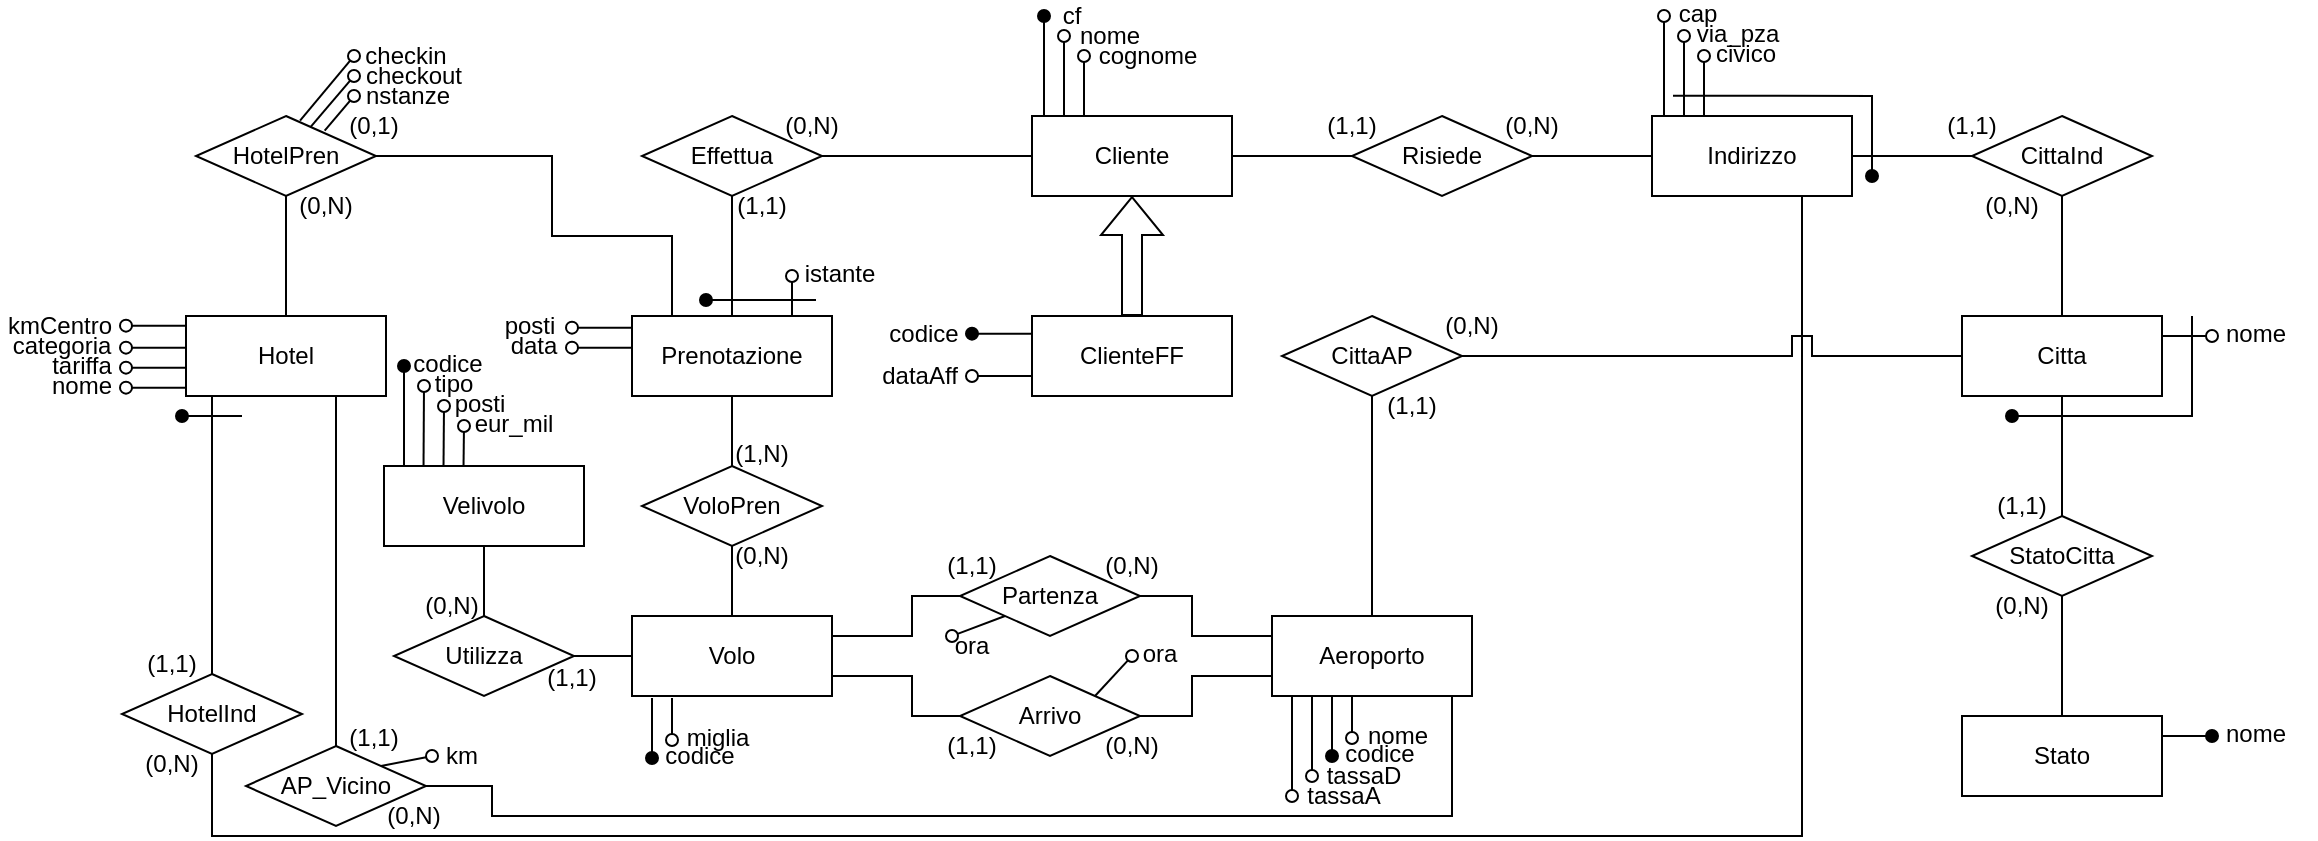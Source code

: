 <mxfile version="24.2.5" type="device">
  <diagram name="Pagina-1" id="si0wQ0l1tiX7Fm2jgNS1">
    <mxGraphModel dx="574" dy="336" grid="1" gridSize="10" guides="1" tooltips="1" connect="1" arrows="1" fold="1" page="1" pageScale="1" pageWidth="1169" pageHeight="827" math="0" shadow="0">
      <root>
        <mxCell id="0" />
        <mxCell id="1" parent="0" />
        <mxCell id="59N4v2ahyxZkwCQFcbo--1" value="Cliente" style="whiteSpace=wrap;html=1;align=center;" parent="1" vertex="1">
          <mxGeometry x="520" y="240" width="100" height="40" as="geometry" />
        </mxCell>
        <mxCell id="59N4v2ahyxZkwCQFcbo--2" value="ClienteFF" style="whiteSpace=wrap;html=1;align=center;" parent="1" vertex="1">
          <mxGeometry x="520" y="340" width="100" height="40" as="geometry" />
        </mxCell>
        <mxCell id="59N4v2ahyxZkwCQFcbo--3" value="" style="shape=flexArrow;endArrow=classic;html=1;rounded=0;exitX=0.5;exitY=0;exitDx=0;exitDy=0;entryX=0.5;entryY=1;entryDx=0;entryDy=0;" parent="1" source="59N4v2ahyxZkwCQFcbo--2" target="59N4v2ahyxZkwCQFcbo--1" edge="1">
          <mxGeometry width="50" height="50" relative="1" as="geometry">
            <mxPoint x="560" y="460" as="sourcePoint" />
            <mxPoint x="610" y="410" as="targetPoint" />
          </mxGeometry>
        </mxCell>
        <mxCell id="59N4v2ahyxZkwCQFcbo--4" value="" style="endArrow=oval;html=1;rounded=0;endFill=1;" parent="1" edge="1">
          <mxGeometry width="50" height="50" relative="1" as="geometry">
            <mxPoint x="526" y="240" as="sourcePoint" />
            <mxPoint x="526" y="190" as="targetPoint" />
          </mxGeometry>
        </mxCell>
        <mxCell id="59N4v2ahyxZkwCQFcbo--5" value="" style="endArrow=oval;html=1;rounded=0;endFill=0;" parent="1" edge="1">
          <mxGeometry width="50" height="50" relative="1" as="geometry">
            <mxPoint x="536" y="240" as="sourcePoint" />
            <mxPoint x="536" y="200" as="targetPoint" />
          </mxGeometry>
        </mxCell>
        <mxCell id="59N4v2ahyxZkwCQFcbo--6" value="" style="endArrow=oval;html=1;rounded=0;endFill=0;" parent="1" edge="1">
          <mxGeometry width="50" height="50" relative="1" as="geometry">
            <mxPoint x="546" y="240" as="sourcePoint" />
            <mxPoint x="546" y="210" as="targetPoint" />
          </mxGeometry>
        </mxCell>
        <mxCell id="59N4v2ahyxZkwCQFcbo--7" value="cf" style="text;html=1;align=center;verticalAlign=middle;whiteSpace=wrap;rounded=0;" parent="1" vertex="1">
          <mxGeometry x="510" y="185" width="60" height="10" as="geometry" />
        </mxCell>
        <mxCell id="59N4v2ahyxZkwCQFcbo--8" value="nome" style="text;html=1;align=center;verticalAlign=middle;whiteSpace=wrap;rounded=0;" parent="1" vertex="1">
          <mxGeometry x="529" y="195" width="60" height="10" as="geometry" />
        </mxCell>
        <mxCell id="59N4v2ahyxZkwCQFcbo--9" value="cognome" style="text;html=1;align=center;verticalAlign=middle;whiteSpace=wrap;rounded=0;" parent="1" vertex="1">
          <mxGeometry x="548" y="205" width="60" height="10" as="geometry" />
        </mxCell>
        <mxCell id="59N4v2ahyxZkwCQFcbo--10" value="Indirizzo" style="whiteSpace=wrap;html=1;align=center;" parent="1" vertex="1">
          <mxGeometry x="830" y="240" width="100" height="40" as="geometry" />
        </mxCell>
        <mxCell id="59N4v2ahyxZkwCQFcbo--11" value="Risiede" style="shape=rhombus;perimeter=rhombusPerimeter;whiteSpace=wrap;html=1;align=center;" parent="1" vertex="1">
          <mxGeometry x="680" y="240" width="90" height="40" as="geometry" />
        </mxCell>
        <mxCell id="59N4v2ahyxZkwCQFcbo--15" value="" style="endArrow=none;html=1;rounded=0;exitX=1;exitY=0.5;exitDx=0;exitDy=0;exitPerimeter=0;entryX=0;entryY=0.5;entryDx=0;entryDy=0;entryPerimeter=0;" parent="1" source="59N4v2ahyxZkwCQFcbo--1" target="59N4v2ahyxZkwCQFcbo--11" edge="1">
          <mxGeometry width="50" height="50" relative="1" as="geometry">
            <mxPoint x="650" y="280" as="sourcePoint" />
            <mxPoint x="700" y="230" as="targetPoint" />
          </mxGeometry>
        </mxCell>
        <mxCell id="59N4v2ahyxZkwCQFcbo--16" value="" style="endArrow=none;html=1;rounded=0;entryX=0;entryY=0.5;entryDx=0;entryDy=0;entryPerimeter=0;exitX=1;exitY=0.5;exitDx=0;exitDy=0;exitPerimeter=0;" parent="1" source="59N4v2ahyxZkwCQFcbo--11" target="59N4v2ahyxZkwCQFcbo--10" edge="1">
          <mxGeometry width="50" height="50" relative="1" as="geometry">
            <mxPoint x="690" y="270" as="sourcePoint" />
            <mxPoint x="740" y="220" as="targetPoint" />
          </mxGeometry>
        </mxCell>
        <mxCell id="59N4v2ahyxZkwCQFcbo--17" value="(1,1)" style="text;html=1;align=center;verticalAlign=middle;whiteSpace=wrap;rounded=0;" parent="1" vertex="1">
          <mxGeometry x="650" y="240" width="60" height="10" as="geometry" />
        </mxCell>
        <mxCell id="59N4v2ahyxZkwCQFcbo--19" value="(0,N)" style="text;html=1;align=center;verticalAlign=middle;whiteSpace=wrap;rounded=0;" parent="1" vertex="1">
          <mxGeometry x="740" y="240" width="60" height="10" as="geometry" />
        </mxCell>
        <mxCell id="59N4v2ahyxZkwCQFcbo--20" value="" style="endArrow=oval;html=1;rounded=0;endFill=0;" parent="1" edge="1">
          <mxGeometry width="50" height="50" relative="1" as="geometry">
            <mxPoint x="836" y="240" as="sourcePoint" />
            <mxPoint x="836" y="190" as="targetPoint" />
          </mxGeometry>
        </mxCell>
        <mxCell id="59N4v2ahyxZkwCQFcbo--21" value="" style="endArrow=oval;html=1;rounded=0;endFill=0;" parent="1" edge="1">
          <mxGeometry width="50" height="50" relative="1" as="geometry">
            <mxPoint x="846" y="240" as="sourcePoint" />
            <mxPoint x="846" y="200" as="targetPoint" />
          </mxGeometry>
        </mxCell>
        <mxCell id="59N4v2ahyxZkwCQFcbo--22" value="" style="endArrow=oval;html=1;rounded=0;endFill=0;" parent="1" edge="1">
          <mxGeometry width="50" height="50" relative="1" as="geometry">
            <mxPoint x="856" y="240" as="sourcePoint" />
            <mxPoint x="856" y="210" as="targetPoint" />
          </mxGeometry>
        </mxCell>
        <mxCell id="59N4v2ahyxZkwCQFcbo--23" value="via_pza" style="text;html=1;align=center;verticalAlign=middle;whiteSpace=wrap;rounded=0;" parent="1" vertex="1">
          <mxGeometry x="843" y="194" width="60" height="10" as="geometry" />
        </mxCell>
        <mxCell id="59N4v2ahyxZkwCQFcbo--24" value="civico" style="text;html=1;align=center;verticalAlign=middle;whiteSpace=wrap;rounded=0;" parent="1" vertex="1">
          <mxGeometry x="847" y="204" width="60" height="10" as="geometry" />
        </mxCell>
        <mxCell id="59N4v2ahyxZkwCQFcbo--25" value="cap" style="text;html=1;align=center;verticalAlign=middle;whiteSpace=wrap;rounded=0;" parent="1" vertex="1">
          <mxGeometry x="823" y="184" width="60" height="10" as="geometry" />
        </mxCell>
        <mxCell id="59N4v2ahyxZkwCQFcbo--26" value="CittaInd" style="shape=rhombus;perimeter=rhombusPerimeter;whiteSpace=wrap;html=1;align=center;" parent="1" vertex="1">
          <mxGeometry x="990" y="240" width="90" height="40" as="geometry" />
        </mxCell>
        <mxCell id="59N4v2ahyxZkwCQFcbo--27" value="Citta" style="whiteSpace=wrap;html=1;align=center;" parent="1" vertex="1">
          <mxGeometry x="985" y="340" width="100" height="40" as="geometry" />
        </mxCell>
        <mxCell id="59N4v2ahyxZkwCQFcbo--28" value="" style="endArrow=oval;html=1;rounded=0;endFill=0;exitX=1;exitY=0.25;exitDx=0;exitDy=0;" parent="1" source="59N4v2ahyxZkwCQFcbo--27" edge="1">
          <mxGeometry width="50" height="50" relative="1" as="geometry">
            <mxPoint x="1110" y="380" as="sourcePoint" />
            <mxPoint x="1110" y="350" as="targetPoint" />
          </mxGeometry>
        </mxCell>
        <mxCell id="59N4v2ahyxZkwCQFcbo--29" value="nome" style="text;html=1;align=center;verticalAlign=middle;whiteSpace=wrap;rounded=0;" parent="1" vertex="1">
          <mxGeometry x="1102" y="344" width="60" height="10" as="geometry" />
        </mxCell>
        <mxCell id="59N4v2ahyxZkwCQFcbo--30" value="StatoCitta" style="shape=rhombus;perimeter=rhombusPerimeter;whiteSpace=wrap;html=1;align=center;" parent="1" vertex="1">
          <mxGeometry x="990" y="440" width="90" height="40" as="geometry" />
        </mxCell>
        <mxCell id="59N4v2ahyxZkwCQFcbo--32" value="Stato" style="whiteSpace=wrap;html=1;align=center;" parent="1" vertex="1">
          <mxGeometry x="985" y="540" width="100" height="40" as="geometry" />
        </mxCell>
        <mxCell id="59N4v2ahyxZkwCQFcbo--33" value="" style="endArrow=oval;html=1;rounded=0;endFill=1;exitX=1;exitY=0.25;exitDx=0;exitDy=0;" parent="1" source="59N4v2ahyxZkwCQFcbo--32" edge="1">
          <mxGeometry width="50" height="50" relative="1" as="geometry">
            <mxPoint x="1110" y="580" as="sourcePoint" />
            <mxPoint x="1110" y="550" as="targetPoint" />
          </mxGeometry>
        </mxCell>
        <mxCell id="59N4v2ahyxZkwCQFcbo--34" value="nome" style="text;html=1;align=center;verticalAlign=middle;whiteSpace=wrap;rounded=0;" parent="1" vertex="1">
          <mxGeometry x="1102" y="544" width="60" height="10" as="geometry" />
        </mxCell>
        <mxCell id="59N4v2ahyxZkwCQFcbo--35" value="" style="endArrow=none;html=1;rounded=0;entryX=0.5;entryY=1;entryDx=0;entryDy=0;exitX=0.5;exitY=0;exitDx=0;exitDy=0;exitPerimeter=0;" parent="1" source="59N4v2ahyxZkwCQFcbo--30" target="59N4v2ahyxZkwCQFcbo--27" edge="1">
          <mxGeometry width="50" height="50" relative="1" as="geometry">
            <mxPoint x="920" y="490" as="sourcePoint" />
            <mxPoint x="1035" y="400" as="targetPoint" />
          </mxGeometry>
        </mxCell>
        <mxCell id="59N4v2ahyxZkwCQFcbo--36" value="" style="endArrow=none;html=1;rounded=0;entryX=0.5;entryY=1;entryDx=0;entryDy=0;exitX=0.5;exitY=0;exitDx=0;exitDy=0;exitPerimeter=0;" parent="1" edge="1">
          <mxGeometry width="50" height="50" relative="1" as="geometry">
            <mxPoint x="1035" y="540" as="sourcePoint" />
            <mxPoint x="1035" y="480" as="targetPoint" />
          </mxGeometry>
        </mxCell>
        <mxCell id="59N4v2ahyxZkwCQFcbo--37" value="" style="endArrow=none;html=1;rounded=0;entryX=0;entryY=0.5;entryDx=0;entryDy=0;entryPerimeter=0;exitX=1;exitY=0.5;exitDx=0;exitDy=0;" parent="1" source="59N4v2ahyxZkwCQFcbo--10" target="59N4v2ahyxZkwCQFcbo--26" edge="1">
          <mxGeometry width="50" height="50" relative="1" as="geometry">
            <mxPoint x="880" y="350" as="sourcePoint" />
            <mxPoint x="930" y="300" as="targetPoint" />
          </mxGeometry>
        </mxCell>
        <mxCell id="59N4v2ahyxZkwCQFcbo--38" value="" style="endArrow=none;html=1;rounded=0;entryX=0.5;entryY=1;entryDx=0;entryDy=0;exitX=0.5;exitY=0;exitDx=0;exitDy=0;" parent="1" source="59N4v2ahyxZkwCQFcbo--27" target="59N4v2ahyxZkwCQFcbo--26" edge="1">
          <mxGeometry width="50" height="50" relative="1" as="geometry">
            <mxPoint x="940" y="270" as="sourcePoint" />
            <mxPoint x="1000" y="270" as="targetPoint" />
          </mxGeometry>
        </mxCell>
        <mxCell id="59N4v2ahyxZkwCQFcbo--39" value="(1,1)" style="text;html=1;align=center;verticalAlign=middle;whiteSpace=wrap;rounded=0;" parent="1" vertex="1">
          <mxGeometry x="960" y="240" width="60" height="10" as="geometry" />
        </mxCell>
        <mxCell id="59N4v2ahyxZkwCQFcbo--40" value="(0,N)" style="text;html=1;align=center;verticalAlign=middle;whiteSpace=wrap;rounded=0;" parent="1" vertex="1">
          <mxGeometry x="980" y="280" width="60" height="10" as="geometry" />
        </mxCell>
        <mxCell id="59N4v2ahyxZkwCQFcbo--41" value="(1,1)" style="text;html=1;align=center;verticalAlign=middle;whiteSpace=wrap;rounded=0;" parent="1" vertex="1">
          <mxGeometry x="985" y="430" width="60" height="10" as="geometry" />
        </mxCell>
        <mxCell id="59N4v2ahyxZkwCQFcbo--42" value="(0,N)" style="text;html=1;align=center;verticalAlign=middle;whiteSpace=wrap;rounded=0;" parent="1" vertex="1">
          <mxGeometry x="985" y="480" width="60" height="10" as="geometry" />
        </mxCell>
        <mxCell id="59N4v2ahyxZkwCQFcbo--43" value="" style="endArrow=oval;html=1;rounded=0;endFill=1;" parent="1" edge="1">
          <mxGeometry width="50" height="50" relative="1" as="geometry">
            <mxPoint x="520" y="348.83" as="sourcePoint" />
            <mxPoint x="490" y="348.83" as="targetPoint" />
          </mxGeometry>
        </mxCell>
        <mxCell id="59N4v2ahyxZkwCQFcbo--44" value="" style="endArrow=oval;html=1;rounded=0;endFill=0;" parent="1" edge="1">
          <mxGeometry width="50" height="50" relative="1" as="geometry">
            <mxPoint x="520" y="370" as="sourcePoint" />
            <mxPoint x="490" y="370" as="targetPoint" />
          </mxGeometry>
        </mxCell>
        <mxCell id="59N4v2ahyxZkwCQFcbo--45" value="codice" style="text;html=1;align=center;verticalAlign=middle;whiteSpace=wrap;rounded=0;" parent="1" vertex="1">
          <mxGeometry x="436" y="344" width="60" height="10" as="geometry" />
        </mxCell>
        <mxCell id="59N4v2ahyxZkwCQFcbo--46" value="dataAff" style="text;html=1;align=center;verticalAlign=middle;whiteSpace=wrap;rounded=0;" parent="1" vertex="1">
          <mxGeometry x="434" y="365" width="60" height="10" as="geometry" />
        </mxCell>
        <mxCell id="59N4v2ahyxZkwCQFcbo--47" value="Effettua" style="shape=rhombus;perimeter=rhombusPerimeter;whiteSpace=wrap;html=1;align=center;" parent="1" vertex="1">
          <mxGeometry x="325" y="240" width="90" height="40" as="geometry" />
        </mxCell>
        <mxCell id="59N4v2ahyxZkwCQFcbo--48" value="Prenotazione" style="whiteSpace=wrap;html=1;align=center;" parent="1" vertex="1">
          <mxGeometry x="320" y="340" width="100" height="40" as="geometry" />
        </mxCell>
        <mxCell id="59N4v2ahyxZkwCQFcbo--49" value="" style="endArrow=none;html=1;rounded=0;entryX=0;entryY=0.5;entryDx=0;entryDy=0;entryPerimeter=0;exitX=1;exitY=0.5;exitDx=0;exitDy=0;" parent="1" source="59N4v2ahyxZkwCQFcbo--47" target="59N4v2ahyxZkwCQFcbo--1" edge="1">
          <mxGeometry width="50" height="50" relative="1" as="geometry">
            <mxPoint x="441" y="300" as="sourcePoint" />
            <mxPoint x="491" y="250" as="targetPoint" />
          </mxGeometry>
        </mxCell>
        <mxCell id="59N4v2ahyxZkwCQFcbo--52" value="" style="endArrow=none;html=1;rounded=0;entryX=0.5;entryY=1;entryDx=0;entryDy=0;entryPerimeter=0;exitX=0.5;exitY=0;exitDx=0;exitDy=0;exitPerimeter=0;" parent="1" source="59N4v2ahyxZkwCQFcbo--48" target="59N4v2ahyxZkwCQFcbo--47" edge="1">
          <mxGeometry width="50" height="50" relative="1" as="geometry">
            <mxPoint x="460" y="340" as="sourcePoint" />
            <mxPoint x="450" y="290" as="targetPoint" />
          </mxGeometry>
        </mxCell>
        <mxCell id="59N4v2ahyxZkwCQFcbo--53" value="" style="endArrow=oval;html=1;rounded=0;endFill=0;" parent="1" edge="1">
          <mxGeometry width="50" height="50" relative="1" as="geometry">
            <mxPoint x="400" y="340" as="sourcePoint" />
            <mxPoint x="400" y="320" as="targetPoint" />
          </mxGeometry>
        </mxCell>
        <mxCell id="59N4v2ahyxZkwCQFcbo--54" value="istante" style="text;html=1;align=center;verticalAlign=middle;whiteSpace=wrap;rounded=0;" parent="1" vertex="1">
          <mxGeometry x="394" y="314" width="60" height="10" as="geometry" />
        </mxCell>
        <mxCell id="59N4v2ahyxZkwCQFcbo--55" value="" style="endArrow=oval;html=1;rounded=0;endFill=0;" parent="1" edge="1">
          <mxGeometry width="50" height="50" relative="1" as="geometry">
            <mxPoint x="320" y="345.83" as="sourcePoint" />
            <mxPoint x="290" y="345.83" as="targetPoint" />
          </mxGeometry>
        </mxCell>
        <mxCell id="59N4v2ahyxZkwCQFcbo--56" value="posti" style="text;html=1;align=center;verticalAlign=middle;whiteSpace=wrap;rounded=0;" parent="1" vertex="1">
          <mxGeometry x="239" y="340" width="60" height="10" as="geometry" />
        </mxCell>
        <mxCell id="59N4v2ahyxZkwCQFcbo--57" value="" style="endArrow=oval;html=1;rounded=0;endFill=0;" parent="1" edge="1">
          <mxGeometry width="50" height="50" relative="1" as="geometry">
            <mxPoint x="320" y="355.83" as="sourcePoint" />
            <mxPoint x="290" y="355.83" as="targetPoint" />
          </mxGeometry>
        </mxCell>
        <mxCell id="59N4v2ahyxZkwCQFcbo--58" value="data" style="text;html=1;align=center;verticalAlign=middle;whiteSpace=wrap;rounded=0;" parent="1" vertex="1">
          <mxGeometry x="241" y="350" width="60" height="10" as="geometry" />
        </mxCell>
        <mxCell id="59N4v2ahyxZkwCQFcbo--59" value="(0,N)" style="text;html=1;align=center;verticalAlign=middle;whiteSpace=wrap;rounded=0;" parent="1" vertex="1">
          <mxGeometry x="380" y="240" width="60" height="10" as="geometry" />
        </mxCell>
        <mxCell id="59N4v2ahyxZkwCQFcbo--60" value="(1,1)" style="text;html=1;align=center;verticalAlign=middle;whiteSpace=wrap;rounded=0;" parent="1" vertex="1">
          <mxGeometry x="355" y="280" width="60" height="10" as="geometry" />
        </mxCell>
        <mxCell id="59N4v2ahyxZkwCQFcbo--61" value="HotelPren" style="shape=rhombus;perimeter=rhombusPerimeter;whiteSpace=wrap;html=1;align=center;" parent="1" vertex="1">
          <mxGeometry x="102" y="240" width="90" height="40" as="geometry" />
        </mxCell>
        <mxCell id="59N4v2ahyxZkwCQFcbo--65" value="" style="endArrow=none;html=1;rounded=0;entryX=0.2;entryY=0;entryDx=0;entryDy=0;entryPerimeter=0;exitX=0.989;exitY=0.5;exitDx=0;exitDy=0;exitPerimeter=0;" parent="1" source="59N4v2ahyxZkwCQFcbo--61" target="59N4v2ahyxZkwCQFcbo--48" edge="1">
          <mxGeometry width="50" height="50" relative="1" as="geometry">
            <mxPoint x="250" y="260" as="sourcePoint" />
            <mxPoint x="300" y="260" as="targetPoint" />
            <Array as="points">
              <mxPoint x="280" y="260" />
              <mxPoint x="280" y="300" />
              <mxPoint x="340" y="300" />
            </Array>
          </mxGeometry>
        </mxCell>
        <mxCell id="59N4v2ahyxZkwCQFcbo--66" value="" style="endArrow=oval;html=1;rounded=0;endFill=0;" parent="1" source="59N4v2ahyxZkwCQFcbo--61" edge="1">
          <mxGeometry width="50" height="50" relative="1" as="geometry">
            <mxPoint x="217" y="215" as="sourcePoint" />
            <mxPoint x="181" y="220" as="targetPoint" />
          </mxGeometry>
        </mxCell>
        <mxCell id="59N4v2ahyxZkwCQFcbo--67" value="" style="endArrow=oval;html=1;rounded=0;endFill=0;exitX=0.715;exitY=0.183;exitDx=0;exitDy=0;exitPerimeter=0;" parent="1" source="59N4v2ahyxZkwCQFcbo--61" edge="1">
          <mxGeometry width="50" height="50" relative="1" as="geometry">
            <mxPoint x="237" y="205.0" as="sourcePoint" />
            <mxPoint x="181" y="230" as="targetPoint" />
          </mxGeometry>
        </mxCell>
        <mxCell id="59N4v2ahyxZkwCQFcbo--68" value="" style="endArrow=oval;html=1;rounded=0;endFill=0;exitX=0.578;exitY=0.058;exitDx=0;exitDy=0;exitPerimeter=0;" parent="1" source="59N4v2ahyxZkwCQFcbo--61" edge="1">
          <mxGeometry width="50" height="50" relative="1" as="geometry">
            <mxPoint x="169" y="255" as="sourcePoint" />
            <mxPoint x="181" y="210" as="targetPoint" />
          </mxGeometry>
        </mxCell>
        <mxCell id="59N4v2ahyxZkwCQFcbo--69" value="checkin" style="text;html=1;align=center;verticalAlign=middle;whiteSpace=wrap;rounded=0;" parent="1" vertex="1">
          <mxGeometry x="177" y="205" width="60" height="10" as="geometry" />
        </mxCell>
        <mxCell id="59N4v2ahyxZkwCQFcbo--70" value="checkout" style="text;html=1;align=center;verticalAlign=middle;whiteSpace=wrap;rounded=0;" parent="1" vertex="1">
          <mxGeometry x="181" y="215" width="60" height="10" as="geometry" />
        </mxCell>
        <mxCell id="59N4v2ahyxZkwCQFcbo--71" value="nstanze" style="text;html=1;align=center;verticalAlign=middle;whiteSpace=wrap;rounded=0;" parent="1" vertex="1">
          <mxGeometry x="178" y="225" width="60" height="10" as="geometry" />
        </mxCell>
        <mxCell id="59N4v2ahyxZkwCQFcbo--72" value="(0,1)" style="text;html=1;align=center;verticalAlign=middle;whiteSpace=wrap;rounded=0;" parent="1" vertex="1">
          <mxGeometry x="161" y="240" width="60" height="10" as="geometry" />
        </mxCell>
        <mxCell id="59N4v2ahyxZkwCQFcbo--73" value="Hotel" style="whiteSpace=wrap;html=1;align=center;" parent="1" vertex="1">
          <mxGeometry x="97" y="340" width="100" height="40" as="geometry" />
        </mxCell>
        <mxCell id="59N4v2ahyxZkwCQFcbo--75" value="(0,N)" style="text;html=1;align=center;verticalAlign=middle;whiteSpace=wrap;rounded=0;" parent="1" vertex="1">
          <mxGeometry x="137" y="280" width="60" height="10" as="geometry" />
        </mxCell>
        <mxCell id="59N4v2ahyxZkwCQFcbo--76" value="" style="endArrow=none;html=1;rounded=0;entryX=0.5;entryY=1;entryDx=0;entryDy=0;exitX=0.5;exitY=0;exitDx=0;exitDy=0;" parent="1" source="59N4v2ahyxZkwCQFcbo--73" target="59N4v2ahyxZkwCQFcbo--61" edge="1">
          <mxGeometry width="50" height="50" relative="1" as="geometry">
            <mxPoint x="167" y="320" as="sourcePoint" />
            <mxPoint x="217" y="270" as="targetPoint" />
          </mxGeometry>
        </mxCell>
        <mxCell id="59N4v2ahyxZkwCQFcbo--77" value="" style="endArrow=oval;html=1;rounded=0;endFill=0;" parent="1" edge="1">
          <mxGeometry width="50" height="50" relative="1" as="geometry">
            <mxPoint x="97" y="344.83" as="sourcePoint" />
            <mxPoint x="67" y="344.83" as="targetPoint" />
          </mxGeometry>
        </mxCell>
        <mxCell id="59N4v2ahyxZkwCQFcbo--78" value="nome" style="text;html=1;align=center;verticalAlign=middle;whiteSpace=wrap;rounded=0;" parent="1" vertex="1">
          <mxGeometry x="15" y="370" width="60" height="10" as="geometry" />
        </mxCell>
        <mxCell id="59N4v2ahyxZkwCQFcbo--79" value="" style="endArrow=oval;html=1;rounded=0;endFill=0;" parent="1" edge="1">
          <mxGeometry width="50" height="50" relative="1" as="geometry">
            <mxPoint x="97" y="355.83" as="sourcePoint" />
            <mxPoint x="67" y="355.83" as="targetPoint" />
          </mxGeometry>
        </mxCell>
        <mxCell id="59N4v2ahyxZkwCQFcbo--80" value="categoria" style="text;html=1;align=center;verticalAlign=middle;whiteSpace=wrap;rounded=0;" parent="1" vertex="1">
          <mxGeometry x="5" y="350" width="60" height="10" as="geometry" />
        </mxCell>
        <mxCell id="59N4v2ahyxZkwCQFcbo--81" value="" style="endArrow=oval;html=1;rounded=0;endFill=0;" parent="1" edge="1">
          <mxGeometry width="50" height="50" relative="1" as="geometry">
            <mxPoint x="97" y="365.83" as="sourcePoint" />
            <mxPoint x="67" y="365.83" as="targetPoint" />
          </mxGeometry>
        </mxCell>
        <mxCell id="59N4v2ahyxZkwCQFcbo--82" value="tariffa" style="text;html=1;align=center;verticalAlign=middle;whiteSpace=wrap;rounded=0;" parent="1" vertex="1">
          <mxGeometry x="15" y="360" width="60" height="10" as="geometry" />
        </mxCell>
        <mxCell id="59N4v2ahyxZkwCQFcbo--83" value="" style="endArrow=oval;html=1;rounded=0;endFill=0;" parent="1" edge="1">
          <mxGeometry width="50" height="50" relative="1" as="geometry">
            <mxPoint x="97" y="375.83" as="sourcePoint" />
            <mxPoint x="67" y="375.83" as="targetPoint" />
          </mxGeometry>
        </mxCell>
        <mxCell id="59N4v2ahyxZkwCQFcbo--84" value="kmCentro" style="text;html=1;align=center;verticalAlign=middle;whiteSpace=wrap;rounded=0;" parent="1" vertex="1">
          <mxGeometry x="4" y="340" width="60" height="10" as="geometry" />
        </mxCell>
        <mxCell id="59N4v2ahyxZkwCQFcbo--85" value="HotelInd" style="shape=rhombus;perimeter=rhombusPerimeter;whiteSpace=wrap;html=1;align=center;" parent="1" vertex="1">
          <mxGeometry x="65" y="519" width="90" height="40" as="geometry" />
        </mxCell>
        <mxCell id="59N4v2ahyxZkwCQFcbo--87" value="" style="endArrow=none;html=1;rounded=0;entryX=0.5;entryY=0;entryDx=0;entryDy=0;exitX=0.13;exitY=1;exitDx=0;exitDy=0;exitPerimeter=0;" parent="1" source="59N4v2ahyxZkwCQFcbo--73" target="59N4v2ahyxZkwCQFcbo--85" edge="1">
          <mxGeometry width="50" height="50" relative="1" as="geometry">
            <mxPoint x="139" y="390" as="sourcePoint" />
            <mxPoint x="510" y="350" as="targetPoint" />
          </mxGeometry>
        </mxCell>
        <mxCell id="59N4v2ahyxZkwCQFcbo--88" value="" style="endArrow=none;html=1;rounded=0;entryX=0.75;entryY=1;entryDx=0;entryDy=0;exitX=0.5;exitY=1;exitDx=0;exitDy=0;" parent="1" edge="1">
          <mxGeometry width="50" height="50" relative="1" as="geometry">
            <mxPoint x="110" y="559" as="sourcePoint" />
            <mxPoint x="905" y="280" as="targetPoint" />
            <Array as="points">
              <mxPoint x="110" y="600" />
              <mxPoint x="905" y="600" />
            </Array>
          </mxGeometry>
        </mxCell>
        <mxCell id="59N4v2ahyxZkwCQFcbo--89" value="(0,N)" style="text;html=1;align=center;verticalAlign=middle;whiteSpace=wrap;rounded=0;" parent="1" vertex="1">
          <mxGeometry x="60" y="559" width="60" height="10" as="geometry" />
        </mxCell>
        <mxCell id="59N4v2ahyxZkwCQFcbo--90" value="(1,1)" style="text;html=1;align=center;verticalAlign=middle;whiteSpace=wrap;rounded=0;" parent="1" vertex="1">
          <mxGeometry x="60" y="509" width="60" height="10" as="geometry" />
        </mxCell>
        <mxCell id="59N4v2ahyxZkwCQFcbo--91" value="Volo" style="whiteSpace=wrap;html=1;align=center;" parent="1" vertex="1">
          <mxGeometry x="320" y="490" width="100" height="40" as="geometry" />
        </mxCell>
        <mxCell id="59N4v2ahyxZkwCQFcbo--92" value="VoloPren" style="shape=rhombus;perimeter=rhombusPerimeter;whiteSpace=wrap;html=1;align=center;" parent="1" vertex="1">
          <mxGeometry x="325" y="415" width="90" height="40" as="geometry" />
        </mxCell>
        <mxCell id="59N4v2ahyxZkwCQFcbo--93" value="" style="endArrow=none;html=1;rounded=0;exitX=0.5;exitY=0;exitDx=0;exitDy=0;entryX=0.5;entryY=1;entryDx=0;entryDy=0;" parent="1" source="59N4v2ahyxZkwCQFcbo--92" target="59N4v2ahyxZkwCQFcbo--48" edge="1">
          <mxGeometry width="50" height="50" relative="1" as="geometry">
            <mxPoint x="360" y="420" as="sourcePoint" />
            <mxPoint x="410" y="370" as="targetPoint" />
          </mxGeometry>
        </mxCell>
        <mxCell id="59N4v2ahyxZkwCQFcbo--94" value="" style="endArrow=none;html=1;rounded=0;exitX=0.5;exitY=0;exitDx=0;exitDy=0;entryX=0.5;entryY=1;entryDx=0;entryDy=0;" parent="1" source="59N4v2ahyxZkwCQFcbo--91" target="59N4v2ahyxZkwCQFcbo--92" edge="1">
          <mxGeometry width="50" height="50" relative="1" as="geometry">
            <mxPoint x="380" y="425" as="sourcePoint" />
            <mxPoint x="380" y="390" as="targetPoint" />
          </mxGeometry>
        </mxCell>
        <mxCell id="59N4v2ahyxZkwCQFcbo--95" value="(1,N)" style="text;html=1;align=center;verticalAlign=middle;whiteSpace=wrap;rounded=0;" parent="1" vertex="1">
          <mxGeometry x="355" y="404" width="60" height="10" as="geometry" />
        </mxCell>
        <mxCell id="59N4v2ahyxZkwCQFcbo--96" value="(0,N)" style="text;html=1;align=center;verticalAlign=middle;whiteSpace=wrap;rounded=0;" parent="1" vertex="1">
          <mxGeometry x="355" y="455" width="60" height="10" as="geometry" />
        </mxCell>
        <mxCell id="59N4v2ahyxZkwCQFcbo--97" value="Velivolo" style="whiteSpace=wrap;html=1;align=center;" parent="1" vertex="1">
          <mxGeometry x="196" y="415" width="100" height="40" as="geometry" />
        </mxCell>
        <mxCell id="59N4v2ahyxZkwCQFcbo--98" value="Utilizza" style="shape=rhombus;perimeter=rhombusPerimeter;whiteSpace=wrap;html=1;align=center;" parent="1" vertex="1">
          <mxGeometry x="201" y="490" width="90" height="40" as="geometry" />
        </mxCell>
        <mxCell id="59N4v2ahyxZkwCQFcbo--99" value="" style="endArrow=none;html=1;rounded=0;entryX=0.5;entryY=1;entryDx=0;entryDy=0;exitX=0.5;exitY=0;exitDx=0;exitDy=0;" parent="1" source="59N4v2ahyxZkwCQFcbo--98" target="59N4v2ahyxZkwCQFcbo--97" edge="1">
          <mxGeometry width="50" height="50" relative="1" as="geometry">
            <mxPoint x="240" y="490" as="sourcePoint" />
            <mxPoint x="290" y="440" as="targetPoint" />
          </mxGeometry>
        </mxCell>
        <mxCell id="59N4v2ahyxZkwCQFcbo--100" value="" style="endArrow=none;html=1;rounded=0;entryX=0;entryY=0.5;entryDx=0;entryDy=0;exitX=1;exitY=0.5;exitDx=0;exitDy=0;" parent="1" source="59N4v2ahyxZkwCQFcbo--98" target="59N4v2ahyxZkwCQFcbo--91" edge="1">
          <mxGeometry width="50" height="50" relative="1" as="geometry">
            <mxPoint x="256" y="500" as="sourcePoint" />
            <mxPoint x="256" y="465" as="targetPoint" />
          </mxGeometry>
        </mxCell>
        <mxCell id="59N4v2ahyxZkwCQFcbo--101" value="" style="endArrow=oval;html=1;rounded=0;endFill=1;" parent="1" edge="1">
          <mxGeometry width="50" height="50" relative="1" as="geometry">
            <mxPoint x="206" y="415" as="sourcePoint" />
            <mxPoint x="206" y="365" as="targetPoint" />
          </mxGeometry>
        </mxCell>
        <mxCell id="59N4v2ahyxZkwCQFcbo--102" value="codice" style="text;html=1;align=center;verticalAlign=middle;whiteSpace=wrap;rounded=0;" parent="1" vertex="1">
          <mxGeometry x="198" y="359" width="60" height="10" as="geometry" />
        </mxCell>
        <mxCell id="59N4v2ahyxZkwCQFcbo--104" value="tipo" style="text;html=1;align=center;verticalAlign=middle;whiteSpace=wrap;rounded=0;" parent="1" vertex="1">
          <mxGeometry x="201" y="369" width="60" height="10" as="geometry" />
        </mxCell>
        <mxCell id="59N4v2ahyxZkwCQFcbo--106" value="eur_mil" style="text;html=1;align=center;verticalAlign=middle;whiteSpace=wrap;rounded=0;" parent="1" vertex="1">
          <mxGeometry x="231" y="389" width="60" height="10" as="geometry" />
        </mxCell>
        <mxCell id="59N4v2ahyxZkwCQFcbo--108" value="posti" style="text;html=1;align=center;verticalAlign=middle;whiteSpace=wrap;rounded=0;" parent="1" vertex="1">
          <mxGeometry x="214" y="379" width="60" height="10" as="geometry" />
        </mxCell>
        <mxCell id="59N4v2ahyxZkwCQFcbo--109" value="(0,N)" style="text;html=1;align=center;verticalAlign=middle;whiteSpace=wrap;rounded=0;" parent="1" vertex="1">
          <mxGeometry x="200" y="480" width="60" height="10" as="geometry" />
        </mxCell>
        <mxCell id="59N4v2ahyxZkwCQFcbo--110" value="(1,1)" style="text;html=1;align=center;verticalAlign=middle;whiteSpace=wrap;rounded=0;" parent="1" vertex="1">
          <mxGeometry x="260" y="516" width="60" height="10" as="geometry" />
        </mxCell>
        <mxCell id="59N4v2ahyxZkwCQFcbo--111" value="" style="endArrow=oval;html=1;rounded=0;endFill=1;" parent="1" edge="1">
          <mxGeometry width="50" height="50" relative="1" as="geometry">
            <mxPoint x="330" y="531" as="sourcePoint" />
            <mxPoint x="330" y="561" as="targetPoint" />
          </mxGeometry>
        </mxCell>
        <mxCell id="59N4v2ahyxZkwCQFcbo--112" value="" style="endArrow=oval;html=1;rounded=0;endFill=0;" parent="1" edge="1">
          <mxGeometry width="50" height="50" relative="1" as="geometry">
            <mxPoint x="340" y="531" as="sourcePoint" />
            <mxPoint x="340" y="552" as="targetPoint" />
          </mxGeometry>
        </mxCell>
        <mxCell id="59N4v2ahyxZkwCQFcbo--113" value="miglia" style="text;html=1;align=center;verticalAlign=middle;whiteSpace=wrap;rounded=0;" parent="1" vertex="1">
          <mxGeometry x="333" y="546" width="60" height="10" as="geometry" />
        </mxCell>
        <mxCell id="59N4v2ahyxZkwCQFcbo--115" value="codice" style="text;html=1;align=center;verticalAlign=middle;whiteSpace=wrap;rounded=0;" parent="1" vertex="1">
          <mxGeometry x="324" y="555" width="60" height="10" as="geometry" />
        </mxCell>
        <mxCell id="59N4v2ahyxZkwCQFcbo--116" value="Aeroporto" style="whiteSpace=wrap;html=1;align=center;" parent="1" vertex="1">
          <mxGeometry x="640" y="490" width="100" height="40" as="geometry" />
        </mxCell>
        <mxCell id="59N4v2ahyxZkwCQFcbo--117" value="Partenza" style="shape=rhombus;perimeter=rhombusPerimeter;whiteSpace=wrap;html=1;align=center;" parent="1" vertex="1">
          <mxGeometry x="484" y="460" width="90" height="40" as="geometry" />
        </mxCell>
        <mxCell id="59N4v2ahyxZkwCQFcbo--118" value="Arrivo" style="shape=rhombus;perimeter=rhombusPerimeter;whiteSpace=wrap;html=1;align=center;" parent="1" vertex="1">
          <mxGeometry x="484" y="520" width="90" height="40" as="geometry" />
        </mxCell>
        <mxCell id="59N4v2ahyxZkwCQFcbo--119" value="" style="endArrow=none;html=1;rounded=0;entryX=0;entryY=0.5;entryDx=0;entryDy=0;exitX=1;exitY=0.25;exitDx=0;exitDy=0;" parent="1" source="59N4v2ahyxZkwCQFcbo--91" target="59N4v2ahyxZkwCQFcbo--117" edge="1">
          <mxGeometry width="50" height="50" relative="1" as="geometry">
            <mxPoint x="430" y="490" as="sourcePoint" />
            <mxPoint x="470" y="470" as="targetPoint" />
            <Array as="points">
              <mxPoint x="460" y="500" />
              <mxPoint x="460" y="480" />
            </Array>
          </mxGeometry>
        </mxCell>
        <mxCell id="59N4v2ahyxZkwCQFcbo--120" value="" style="endArrow=none;html=1;rounded=0;entryX=0;entryY=0.5;entryDx=0;entryDy=0;exitX=1;exitY=0.75;exitDx=0;exitDy=0;" parent="1" source="59N4v2ahyxZkwCQFcbo--91" target="59N4v2ahyxZkwCQFcbo--118" edge="1">
          <mxGeometry width="50" height="50" relative="1" as="geometry">
            <mxPoint x="430" y="511" as="sourcePoint" />
            <mxPoint x="490" y="489" as="targetPoint" />
            <Array as="points">
              <mxPoint x="460" y="520" />
              <mxPoint x="460" y="540" />
            </Array>
          </mxGeometry>
        </mxCell>
        <mxCell id="59N4v2ahyxZkwCQFcbo--121" value="" style="endArrow=none;html=1;rounded=0;entryX=0;entryY=0.25;entryDx=0;entryDy=0;exitX=1;exitY=0.5;exitDx=0;exitDy=0;" parent="1" source="59N4v2ahyxZkwCQFcbo--117" target="59N4v2ahyxZkwCQFcbo--116" edge="1">
          <mxGeometry width="50" height="50" relative="1" as="geometry">
            <mxPoint x="430" y="531" as="sourcePoint" />
            <mxPoint x="490" y="549" as="targetPoint" />
            <Array as="points">
              <mxPoint x="600" y="480" />
              <mxPoint x="600" y="500" />
            </Array>
          </mxGeometry>
        </mxCell>
        <mxCell id="59N4v2ahyxZkwCQFcbo--122" value="" style="endArrow=none;html=1;rounded=0;entryX=0;entryY=0.75;entryDx=0;entryDy=0;exitX=1;exitY=0.5;exitDx=0;exitDy=0;" parent="1" source="59N4v2ahyxZkwCQFcbo--118" target="59N4v2ahyxZkwCQFcbo--116" edge="1">
          <mxGeometry width="50" height="50" relative="1" as="geometry">
            <mxPoint x="580" y="489" as="sourcePoint" />
            <mxPoint x="650" y="510" as="targetPoint" />
            <Array as="points">
              <mxPoint x="600" y="540" />
              <mxPoint x="600" y="520" />
            </Array>
          </mxGeometry>
        </mxCell>
        <mxCell id="59N4v2ahyxZkwCQFcbo--123" value="" style="endArrow=oval;html=1;rounded=0;endFill=0;exitX=0;exitY=1;exitDx=0;exitDy=0;" parent="1" source="59N4v2ahyxZkwCQFcbo--117" edge="1">
          <mxGeometry width="50" height="50" relative="1" as="geometry">
            <mxPoint x="494" y="490" as="sourcePoint" />
            <mxPoint x="480" y="500" as="targetPoint" />
          </mxGeometry>
        </mxCell>
        <mxCell id="59N4v2ahyxZkwCQFcbo--124" value="" style="endArrow=oval;html=1;rounded=0;endFill=0;exitX=1;exitY=0;exitDx=0;exitDy=0;" parent="1" source="59N4v2ahyxZkwCQFcbo--118" edge="1">
          <mxGeometry width="50" height="50" relative="1" as="geometry">
            <mxPoint x="517" y="500" as="sourcePoint" />
            <mxPoint x="570" y="510" as="targetPoint" />
          </mxGeometry>
        </mxCell>
        <mxCell id="59N4v2ahyxZkwCQFcbo--125" value="(1,1)" style="text;html=1;align=center;verticalAlign=middle;whiteSpace=wrap;rounded=0;" parent="1" vertex="1">
          <mxGeometry x="460" y="460" width="60" height="10" as="geometry" />
        </mxCell>
        <mxCell id="59N4v2ahyxZkwCQFcbo--126" value="(1,1)" style="text;html=1;align=center;verticalAlign=middle;whiteSpace=wrap;rounded=0;" parent="1" vertex="1">
          <mxGeometry x="460" y="550" width="60" height="10" as="geometry" />
        </mxCell>
        <mxCell id="59N4v2ahyxZkwCQFcbo--127" value="(0,N)" style="text;html=1;align=center;verticalAlign=middle;whiteSpace=wrap;rounded=0;" parent="1" vertex="1">
          <mxGeometry x="540" y="460" width="60" height="10" as="geometry" />
        </mxCell>
        <mxCell id="59N4v2ahyxZkwCQFcbo--128" value="(0,N)" style="text;html=1;align=center;verticalAlign=middle;whiteSpace=wrap;rounded=0;" parent="1" vertex="1">
          <mxGeometry x="540" y="550" width="60" height="10" as="geometry" />
        </mxCell>
        <mxCell id="59N4v2ahyxZkwCQFcbo--129" value="ora" style="text;html=1;align=center;verticalAlign=middle;whiteSpace=wrap;rounded=0;" parent="1" vertex="1">
          <mxGeometry x="460" y="500" width="60" height="10" as="geometry" />
        </mxCell>
        <mxCell id="59N4v2ahyxZkwCQFcbo--130" value="ora" style="text;html=1;align=center;verticalAlign=middle;whiteSpace=wrap;rounded=0;" parent="1" vertex="1">
          <mxGeometry x="554" y="504" width="60" height="10" as="geometry" />
        </mxCell>
        <mxCell id="59N4v2ahyxZkwCQFcbo--131" value="" style="endArrow=oval;html=1;rounded=0;endFill=1;" parent="1" edge="1">
          <mxGeometry width="50" height="50" relative="1" as="geometry">
            <mxPoint x="670" y="530" as="sourcePoint" />
            <mxPoint x="670" y="560" as="targetPoint" />
          </mxGeometry>
        </mxCell>
        <mxCell id="59N4v2ahyxZkwCQFcbo--132" value="" style="endArrow=oval;html=1;rounded=0;endFill=0;" parent="1" edge="1">
          <mxGeometry width="50" height="50" relative="1" as="geometry">
            <mxPoint x="680" y="530" as="sourcePoint" />
            <mxPoint x="680" y="551" as="targetPoint" />
          </mxGeometry>
        </mxCell>
        <mxCell id="59N4v2ahyxZkwCQFcbo--133" value="nome" style="text;html=1;align=center;verticalAlign=middle;whiteSpace=wrap;rounded=0;" parent="1" vertex="1">
          <mxGeometry x="673" y="545" width="60" height="10" as="geometry" />
        </mxCell>
        <mxCell id="59N4v2ahyxZkwCQFcbo--134" value="codice" style="text;html=1;align=center;verticalAlign=middle;whiteSpace=wrap;rounded=0;" parent="1" vertex="1">
          <mxGeometry x="664" y="554" width="60" height="10" as="geometry" />
        </mxCell>
        <mxCell id="59N4v2ahyxZkwCQFcbo--135" value="" style="endArrow=oval;html=1;rounded=0;endFill=0;" parent="1" edge="1">
          <mxGeometry width="50" height="50" relative="1" as="geometry">
            <mxPoint x="660" y="530" as="sourcePoint" />
            <mxPoint x="660" y="570" as="targetPoint" />
          </mxGeometry>
        </mxCell>
        <mxCell id="59N4v2ahyxZkwCQFcbo--136" value="" style="endArrow=oval;html=1;rounded=0;endFill=0;" parent="1" edge="1">
          <mxGeometry width="50" height="50" relative="1" as="geometry">
            <mxPoint x="650" y="530" as="sourcePoint" />
            <mxPoint x="650" y="580" as="targetPoint" />
          </mxGeometry>
        </mxCell>
        <mxCell id="59N4v2ahyxZkwCQFcbo--137" value="tassaD" style="text;html=1;align=center;verticalAlign=middle;whiteSpace=wrap;rounded=0;" parent="1" vertex="1">
          <mxGeometry x="656" y="565" width="60" height="10" as="geometry" />
        </mxCell>
        <mxCell id="59N4v2ahyxZkwCQFcbo--138" value="tassaA" style="text;html=1;align=center;verticalAlign=middle;whiteSpace=wrap;rounded=0;" parent="1" vertex="1">
          <mxGeometry x="646" y="575" width="60" height="10" as="geometry" />
        </mxCell>
        <mxCell id="59N4v2ahyxZkwCQFcbo--139" value="CittaAP" style="shape=rhombus;perimeter=rhombusPerimeter;whiteSpace=wrap;html=1;align=center;" parent="1" vertex="1">
          <mxGeometry x="645" y="340" width="90" height="40" as="geometry" />
        </mxCell>
        <mxCell id="59N4v2ahyxZkwCQFcbo--140" value="AP_Vicino" style="shape=rhombus;perimeter=rhombusPerimeter;whiteSpace=wrap;html=1;align=center;" parent="1" vertex="1">
          <mxGeometry x="127" y="555" width="90" height="40" as="geometry" />
        </mxCell>
        <mxCell id="59N4v2ahyxZkwCQFcbo--142" value="" style="endArrow=none;html=1;rounded=0;entryX=1;entryY=0.5;entryDx=0;entryDy=0;" parent="1" target="59N4v2ahyxZkwCQFcbo--140" edge="1">
          <mxGeometry width="50" height="50" relative="1" as="geometry">
            <mxPoint x="730" y="530" as="sourcePoint" />
            <mxPoint x="217" y="565" as="targetPoint" />
            <Array as="points">
              <mxPoint x="730" y="590" />
              <mxPoint x="250" y="590" />
              <mxPoint x="250" y="575" />
            </Array>
          </mxGeometry>
        </mxCell>
        <mxCell id="59N4v2ahyxZkwCQFcbo--143" value="" style="endArrow=oval;html=1;rounded=0;endFill=0;" parent="1" edge="1">
          <mxGeometry width="50" height="50" relative="1" as="geometry">
            <mxPoint x="215.76" y="415" as="sourcePoint" />
            <mxPoint x="216" y="375" as="targetPoint" />
          </mxGeometry>
        </mxCell>
        <mxCell id="59N4v2ahyxZkwCQFcbo--144" value="" style="endArrow=oval;html=1;rounded=0;endFill=0;" parent="1" edge="1">
          <mxGeometry width="50" height="50" relative="1" as="geometry">
            <mxPoint x="225.76" y="415" as="sourcePoint" />
            <mxPoint x="226" y="385" as="targetPoint" />
          </mxGeometry>
        </mxCell>
        <mxCell id="59N4v2ahyxZkwCQFcbo--145" value="" style="endArrow=oval;html=1;rounded=0;endFill=0;" parent="1" edge="1">
          <mxGeometry width="50" height="50" relative="1" as="geometry">
            <mxPoint x="235.76" y="415" as="sourcePoint" />
            <mxPoint x="236" y="395" as="targetPoint" />
          </mxGeometry>
        </mxCell>
        <mxCell id="59N4v2ahyxZkwCQFcbo--146" value="" style="endArrow=none;html=1;rounded=0;exitX=0.5;exitY=0;exitDx=0;exitDy=0;entryX=0.75;entryY=1;entryDx=0;entryDy=0;" parent="1" source="59N4v2ahyxZkwCQFcbo--140" target="59N4v2ahyxZkwCQFcbo--73" edge="1">
          <mxGeometry width="50" height="50" relative="1" as="geometry">
            <mxPoint x="170" y="530" as="sourcePoint" />
            <mxPoint x="170" y="390" as="targetPoint" />
          </mxGeometry>
        </mxCell>
        <mxCell id="59N4v2ahyxZkwCQFcbo--149" value="(1,1)" style="text;html=1;align=center;verticalAlign=middle;whiteSpace=wrap;rounded=0;" parent="1" vertex="1">
          <mxGeometry x="161" y="546" width="60" height="10" as="geometry" />
        </mxCell>
        <mxCell id="59N4v2ahyxZkwCQFcbo--150" value="(0,N)" style="text;html=1;align=center;verticalAlign=middle;whiteSpace=wrap;rounded=0;" parent="1" vertex="1">
          <mxGeometry x="181" y="585" width="60" height="10" as="geometry" />
        </mxCell>
        <mxCell id="59N4v2ahyxZkwCQFcbo--151" value="" style="endArrow=none;html=1;rounded=0;exitX=0.5;exitY=0;exitDx=0;exitDy=0;entryX=0.5;entryY=1;entryDx=0;entryDy=0;" parent="1" source="59N4v2ahyxZkwCQFcbo--116" target="59N4v2ahyxZkwCQFcbo--139" edge="1">
          <mxGeometry width="50" height="50" relative="1" as="geometry">
            <mxPoint x="750" y="440" as="sourcePoint" />
            <mxPoint x="800" y="390" as="targetPoint" />
          </mxGeometry>
        </mxCell>
        <mxCell id="59N4v2ahyxZkwCQFcbo--152" value="" style="endArrow=none;html=1;rounded=0;entryX=1;entryY=0.5;entryDx=0;entryDy=0;exitX=0;exitY=0.5;exitDx=0;exitDy=0;" parent="1" source="59N4v2ahyxZkwCQFcbo--27" target="59N4v2ahyxZkwCQFcbo--139" edge="1">
          <mxGeometry width="50" height="50" relative="1" as="geometry">
            <mxPoint x="930" y="350" as="sourcePoint" />
            <mxPoint x="820" y="380" as="targetPoint" />
            <Array as="points">
              <mxPoint x="910" y="360" />
              <mxPoint x="910" y="350" />
              <mxPoint x="900" y="350" />
              <mxPoint x="900" y="360" />
            </Array>
          </mxGeometry>
        </mxCell>
        <mxCell id="59N4v2ahyxZkwCQFcbo--153" value="(0,N)" style="text;html=1;align=center;verticalAlign=middle;whiteSpace=wrap;rounded=0;" parent="1" vertex="1">
          <mxGeometry x="710" y="340" width="60" height="10" as="geometry" />
        </mxCell>
        <mxCell id="59N4v2ahyxZkwCQFcbo--154" value="(1,1)" style="text;html=1;align=center;verticalAlign=middle;whiteSpace=wrap;rounded=0;" parent="1" vertex="1">
          <mxGeometry x="680" y="380" width="60" height="10" as="geometry" />
        </mxCell>
        <mxCell id="59N4v2ahyxZkwCQFcbo--156" value="" style="endArrow=oval;html=1;rounded=0;endFill=1;" parent="1" edge="1">
          <mxGeometry width="50" height="50" relative="1" as="geometry">
            <mxPoint x="125" y="390" as="sourcePoint" />
            <mxPoint x="95" y="390" as="targetPoint" />
          </mxGeometry>
        </mxCell>
        <mxCell id="59N4v2ahyxZkwCQFcbo--157" value="" style="endArrow=oval;html=1;rounded=0;endFill=1;" parent="1" edge="1">
          <mxGeometry width="50" height="50" relative="1" as="geometry">
            <mxPoint x="412" y="332" as="sourcePoint" />
            <mxPoint x="357" y="332" as="targetPoint" />
          </mxGeometry>
        </mxCell>
        <mxCell id="59N4v2ahyxZkwCQFcbo--158" value="" style="endArrow=oval;html=1;rounded=0;endFill=0;exitX=1;exitY=0;exitDx=0;exitDy=0;" parent="1" source="59N4v2ahyxZkwCQFcbo--140" edge="1">
          <mxGeometry width="50" height="50" relative="1" as="geometry">
            <mxPoint x="231" y="538.5" as="sourcePoint" />
            <mxPoint x="220" y="560" as="targetPoint" />
          </mxGeometry>
        </mxCell>
        <mxCell id="59N4v2ahyxZkwCQFcbo--159" value="km" style="text;html=1;align=center;verticalAlign=middle;whiteSpace=wrap;rounded=0;" parent="1" vertex="1">
          <mxGeometry x="205" y="555" width="60" height="10" as="geometry" />
        </mxCell>
        <mxCell id="59N4v2ahyxZkwCQFcbo--160" value="" style="endArrow=oval;html=1;rounded=0;endFill=1;exitX=1;exitY=0.25;exitDx=0;exitDy=0;" parent="1" edge="1">
          <mxGeometry width="50" height="50" relative="1" as="geometry">
            <mxPoint x="840.5" y="229.83" as="sourcePoint" />
            <mxPoint x="940" y="270" as="targetPoint" />
            <Array as="points">
              <mxPoint x="940" y="230" />
            </Array>
          </mxGeometry>
        </mxCell>
        <mxCell id="ET8HAU3Y4JLg6cn1kDlP-1" value="" style="endArrow=oval;html=1;rounded=0;endFill=1;" edge="1" parent="1">
          <mxGeometry width="50" height="50" relative="1" as="geometry">
            <mxPoint x="1100" y="340" as="sourcePoint" />
            <mxPoint x="1010" y="390" as="targetPoint" />
            <Array as="points">
              <mxPoint x="1100" y="390" />
            </Array>
          </mxGeometry>
        </mxCell>
      </root>
    </mxGraphModel>
  </diagram>
</mxfile>
